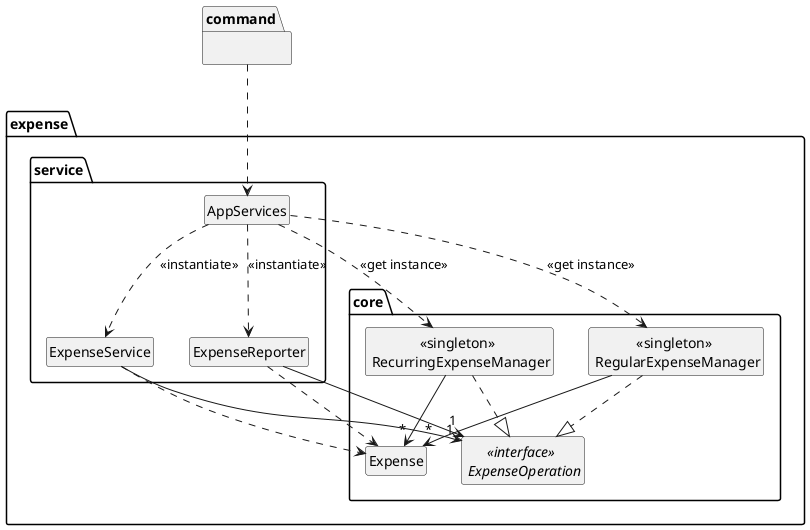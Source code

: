 @startuml

' --- Style Settings (similar to the example image) ---


' Hide members (attributes/methods) for a higher-level view
hide members
hide circle
skinparam classAttributeIconSize 0




' --- Diagram Definition ---

package "expense.core" {
  class Expense
  interface "<<interface>> \n ExpenseOperation"
  class "<<singleton>> \n RecurringExpenseManager"
  class "<<singleton>> \n RegularExpenseManager"
}

package "expense.service" {
  class ExpenseService
  class ExpenseReporter
  class AppServices
}
package "command"{
}
' --- Relationships ---
"command" ..> AppServices
' Core Implementation
"<<singleton>> \n RecurringExpenseManager" ..|> "<<interface>> \n ExpenseOperation"
"<<singleton>> \n RegularExpenseManager" ..|> "<<interface>> \n ExpenseOperation"

"<<singleton>> \n RegularExpenseManager" --> "*"Expense
"<<singleton>> \n RecurringExpenseManager" -->"*" Expense

' Service Dependencies/Usage
ExpenseService --> "1""<<interface>> \n ExpenseOperation"
ExpenseReporter --> "1""<<interface>> \n ExpenseOperation"

ExpenseService ..> Expense
ExpenseReporter ..> Expense

' AppServices Instantiation/Usage
' Note: AppServices uses singletons, so it doesn't directly "create" new managers,
' but rather gets the existing instance. "<<use>>" or "<<get>>" might be appropriate.
AppServices ..> "<<singleton>> \n RegularExpenseManager" : "<<get instance>>"
AppServices ..> "<<singleton>> \n RecurringExpenseManager" : "<<get instance>>"

' AppServices creates/initializes service and reporter instances
AppServices ..> ExpenseService : "<<instantiate>>"
AppServices ..> ExpenseReporter : "<<instantiate>>"


@enduml